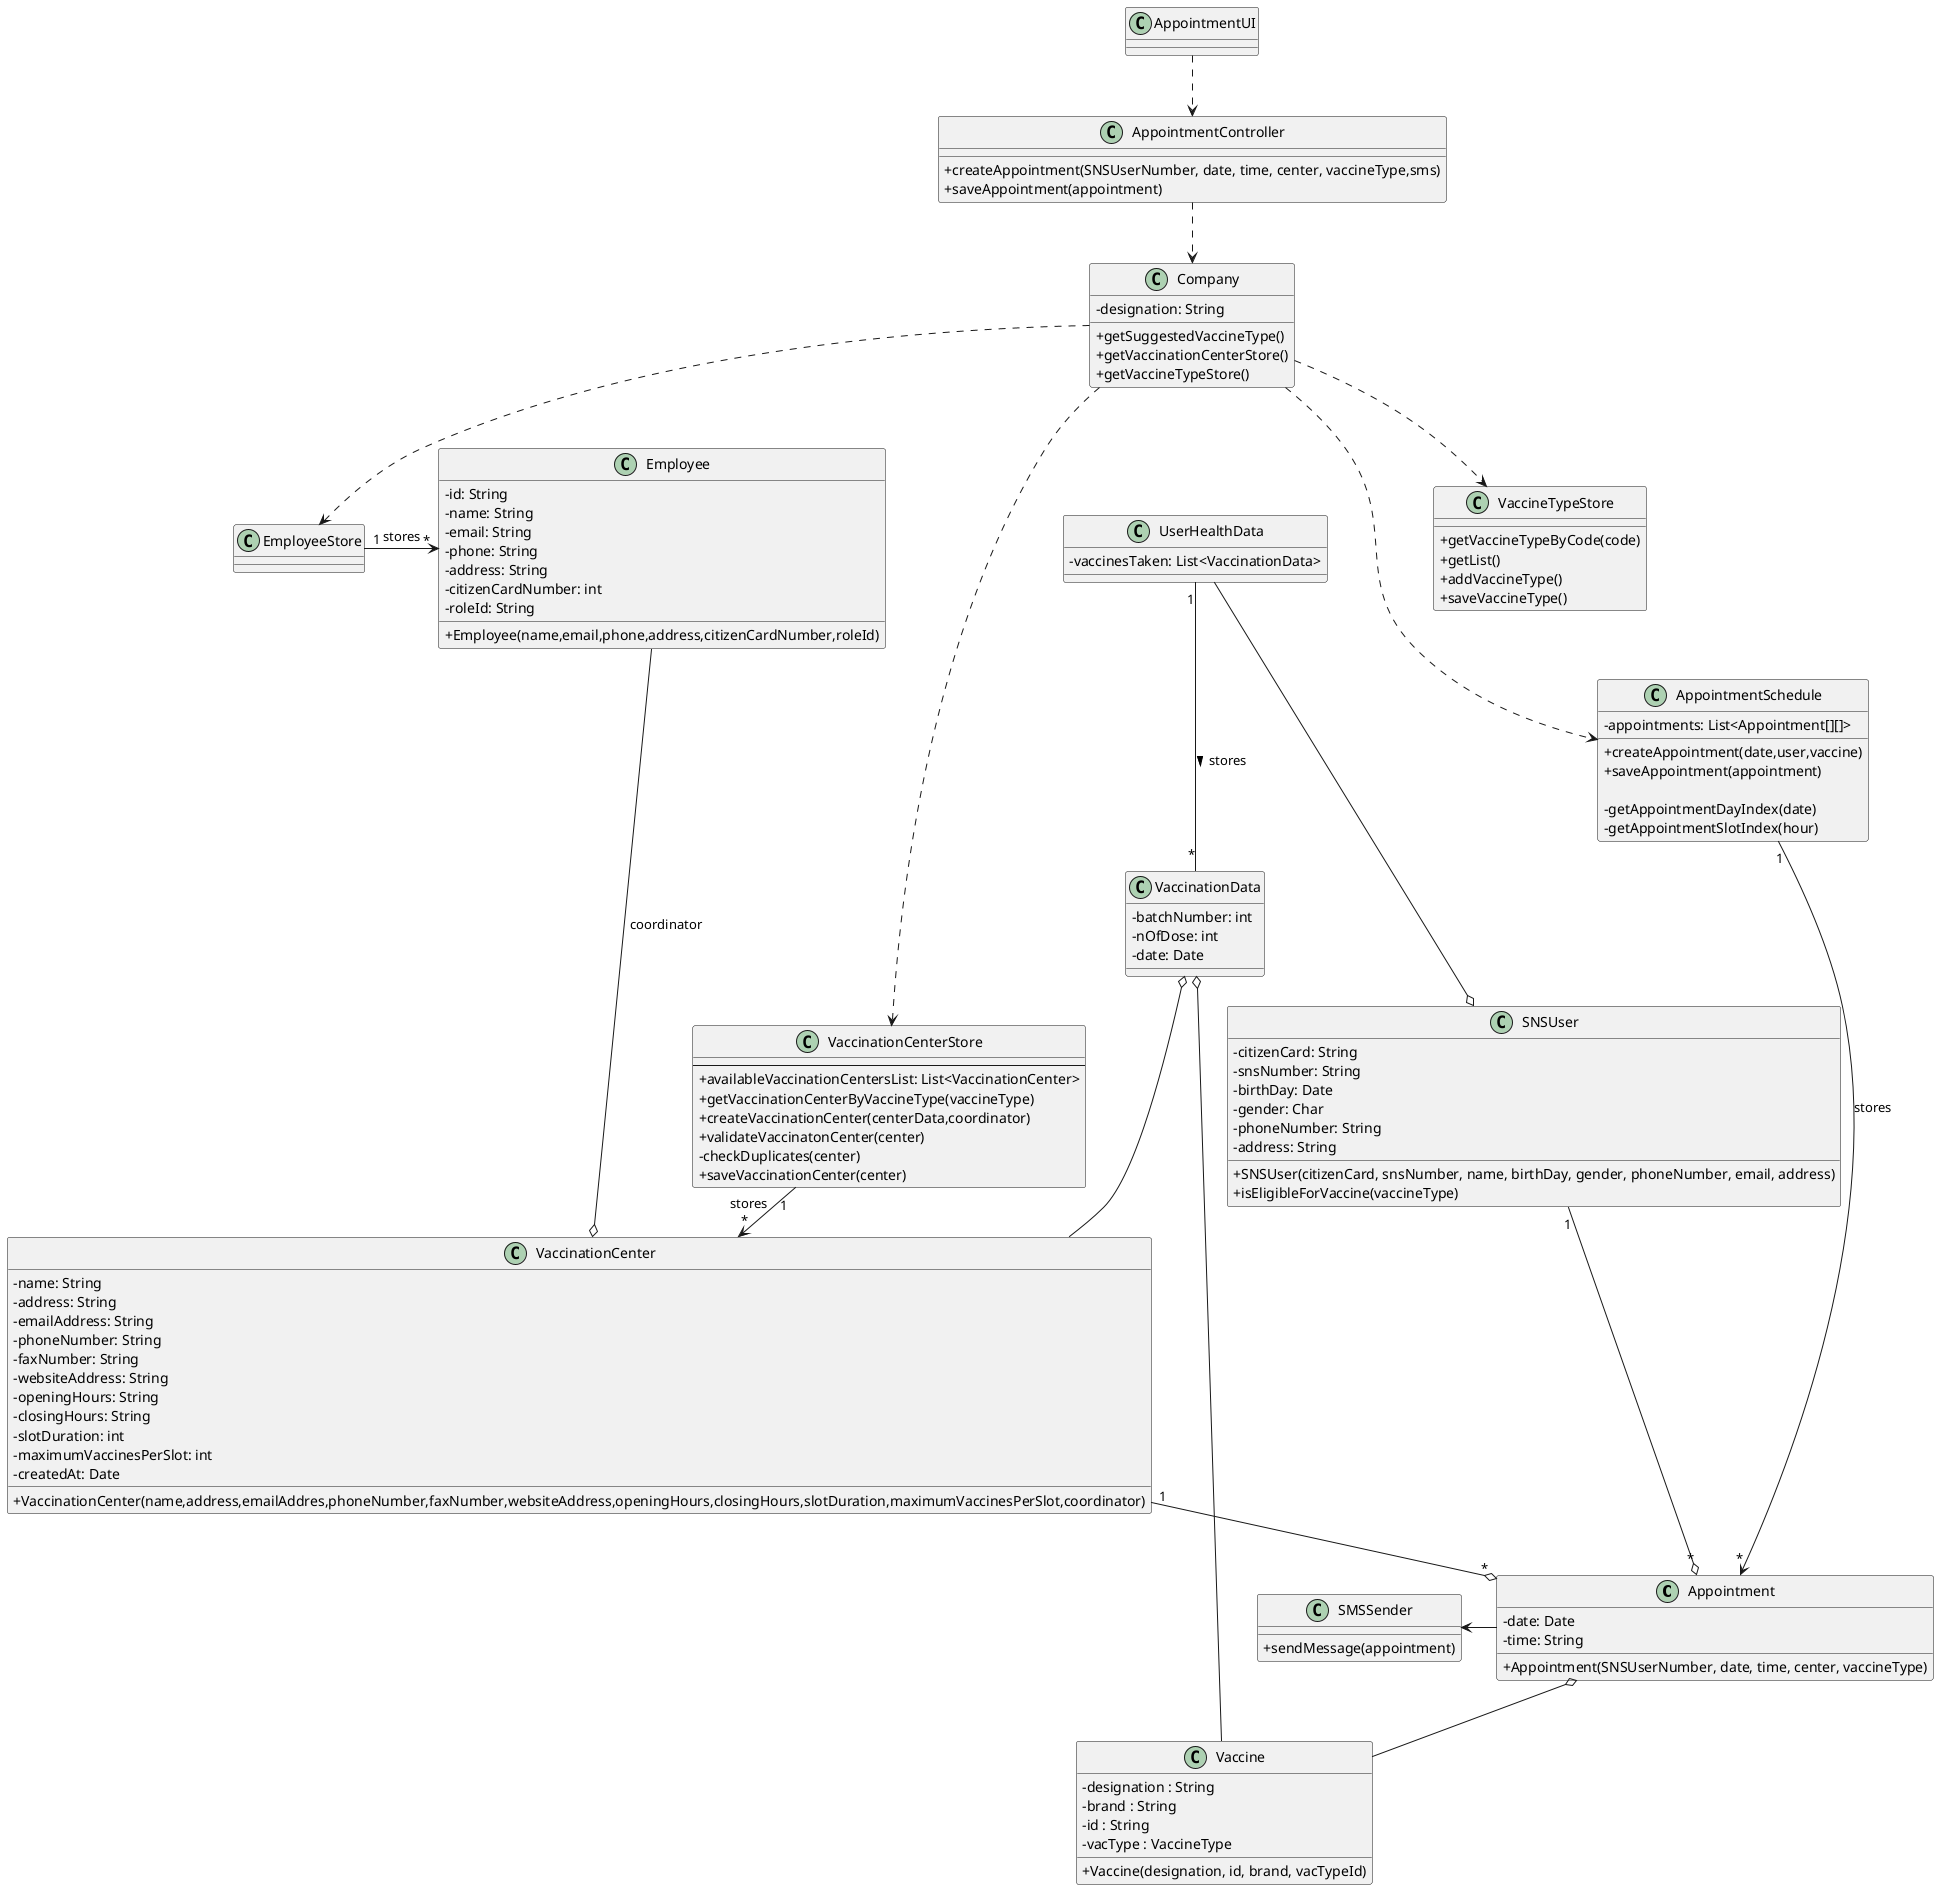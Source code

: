 @startuml US02_CD
skinparam classAttributeIconSize 0

class Appointment {
  - date: Date
  - time: String
  +Appointment(SNSUserNumber, date, time, center, vaccineType)
}

class AppointmentSchedule {
  -appointments: List<Appointment[][]>
  +createAppointment(date,user,vaccine)
  +saveAppointment(appointment)

  -getAppointmentDayIndex(date)
  -getAppointmentSlotIndex(hour)
}

class Vaccine   {
  -designation : String
  -brand : String
  -id : String
  -vacType : VaccineType

  +Vaccine(designation, id, brand, vacTypeId)
}

class AppointmentUI {}

class AppointmentController {
  +createAppointment(SNSUserNumber, date, time, center, vaccineType,sms)
  +saveAppointment(appointment)
}

class Company {
  -designation: String
  +getSuggestedVaccineType()
  +getVaccinationCenterStore()
  +getVaccineTypeStore()
}

class SNSUser {
  - citizenCard: String 
  - snsNumber: String 
  - birthDay: Date 
  - gender: Char
  - phoneNumber: String 
  - address: String
  + SNSUser(citizenCard, snsNumber, name, birthDay, gender, phoneNumber, email, address)
   + isEligibleForVaccine(vaccineType)
  }

class UserHealthData {
  - vaccinesTaken: List<VaccinationData>
}

class VaccinationData {
  - batchNumber: int
  - nOfDose: int
  - date: Date
}

class VaccinationCenter{
  - name: String
  - address: String
  - emailAddress: String
  - phoneNumber: String
  - faxNumber: String
  - websiteAddress: String
  - openingHours: String
  - closingHours: String
  - slotDuration: int
  - maximumVaccinesPerSlot: int
  - createdAt: Date
  +VaccinationCenter(name,address,emailAddres,phoneNumber,faxNumber,websiteAddress,openingHours,closingHours,slotDuration,maximumVaccinesPerSlot,coordinator)
}

class VaccinationCenterStore {
  ---
+availableVaccinationCentersList: List<VaccinationCenter>
+getVaccinationCenterByVaccineType(vaccineType)
+createVaccinationCenter(centerData,coordinator)
+validateVaccinatonCenter(center)
-checkDuplicates(center)
+saveVaccinationCenter(center)
}

class VaccineTypeStore {
  +getVaccineTypeByCode(code)
  +getList()
  +addVaccineType()
  +saveVaccineType()
}

class Employee {
  -id: String 
  -name: String 
  -email: String 
  -phone: String 
  -address: String 
  -citizenCardNumber: int 
  -roleId: String 
  +Employee(name,email,phone,address,citizenCardNumber,roleId)
}

class EmployeeStore {}

class SMSSender {
  +sendMessage(appointment)
}

AppointmentUI ..> AppointmentController
AppointmentController ..> Company
Company ..> VaccinationCenterStore
Company ..> VaccineTypeStore
Company ..> AppointmentSchedule
Company ..> EmployeeStore
EmployeeStore "1" -> "*" Employee : stores
VaccinationCenterStore "1" -> "*" VaccinationCenter : stores
Employee ---o VaccinationCenter : coordinator
VaccinationCenter "1" --o "*" Appointment
SNSUser "1" --o "*" Appointment
AppointmentSchedule "1" -> "*" Appointment : stores
VaccinationData o-- Vaccine
VaccinationData o--  VaccinationCenter
UserHealthData  --o SNSUser
UserHealthData "1" -- "*" VaccinationData : stores >
Appointment o-- Vaccine
SMSSender <- Appointment

@enduml